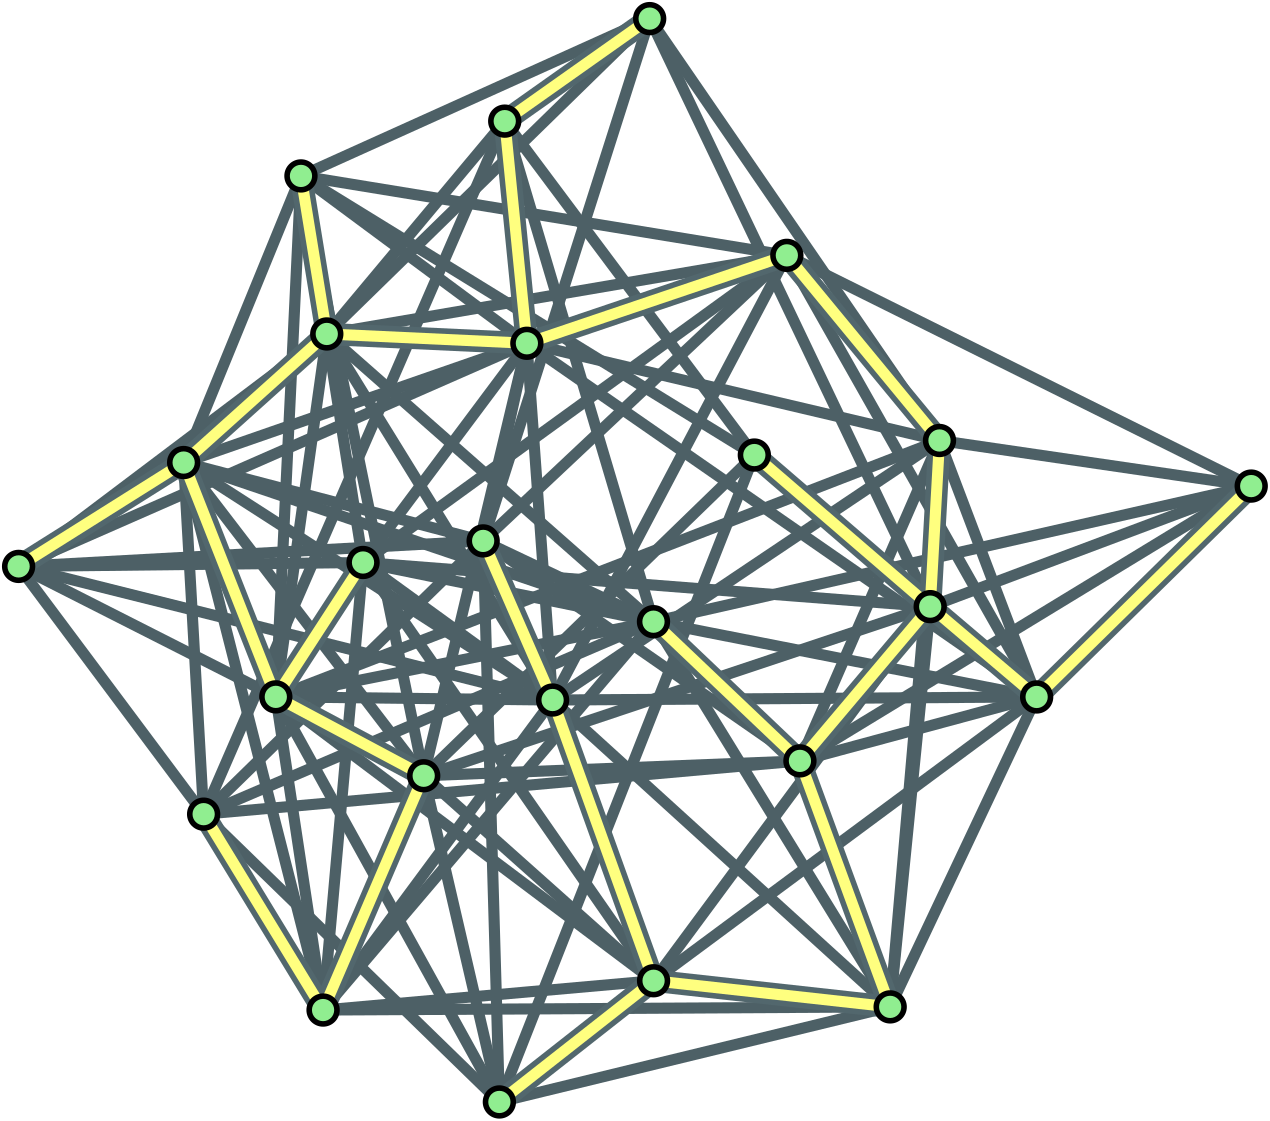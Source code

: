 <?xml version="1.0"?>
<!DOCTYPE ipe SYSTEM "ipe.dtd">
<ipe version="70206" creator="Ipe 7.2.7">
<info created="D:20130627164920" modified="D:20170222163728"/>
<preamble>\usepackage[spanish]{babel}
\usepackage[latin1]{inputenc}
\usepackage{soul}
\setul{1.7pt}{1.5pt} </preamble>
<ipestyle name="basic">
<symbol name="arrow/arc(spx)">
<path stroke="sym-stroke" fill="sym-stroke" pen="sym-pen">
0 0 m
-1 0.333 l
-1 -0.333 l
h
</path>
</symbol>
<symbol name="arrow/farc(spx)">
<path stroke="sym-stroke" fill="white" pen="sym-pen">
0 0 m
-1 0.333 l
-1 -0.333 l
h
</path>
</symbol>
<symbol name="mark/circle(sx)" transformations="translations">
<path fill="sym-stroke">
0.6 0 0 0.6 0 0 e
0.4 0 0 0.4 0 0 e
</path>
</symbol>
<symbol name="mark/disk(sx)" transformations="translations">
<path fill="sym-stroke">
0.6 0 0 0.6 0 0 e
</path>
</symbol>
<symbol name="mark/fdisk(sfx)" transformations="translations">
<group>
<path fill="sym-fill">
0.5 0 0 0.5 0 0 e
</path>
<path fill="sym-stroke" fillrule="eofill">
0.6 0 0 0.6 0 0 e
0.4 0 0 0.4 0 0 e
</path>
</group>
</symbol>
<symbol name="mark/box(sx)" transformations="translations">
<path fill="sym-stroke" fillrule="eofill">
-0.6 -0.6 m
0.6 -0.6 l
0.6 0.6 l
-0.6 0.6 l
h
-0.4 -0.4 m
0.4 -0.4 l
0.4 0.4 l
-0.4 0.4 l
h
</path>
</symbol>
<symbol name="mark/square(sx)" transformations="translations">
<path fill="sym-stroke">
-0.6 -0.6 m
0.6 -0.6 l
0.6 0.6 l
-0.6 0.6 l
h
</path>
</symbol>
<symbol name="mark/fsquare(sfx)" transformations="translations">
<group>
<path fill="sym-fill">
-0.5 -0.5 m
0.5 -0.5 l
0.5 0.5 l
-0.5 0.5 l
h
</path>
<path fill="sym-stroke" fillrule="eofill">
-0.6 -0.6 m
0.6 -0.6 l
0.6 0.6 l
-0.6 0.6 l
h
-0.4 -0.4 m
0.4 -0.4 l
0.4 0.4 l
-0.4 0.4 l
h
</path>
</group>
</symbol>
<symbol name="mark/cross(sx)" transformations="translations">
<group>
<path fill="sym-stroke">
-0.43 -0.57 m
0.57 0.43 l
0.43 0.57 l
-0.57 -0.43 l
h
</path>
<path fill="sym-stroke">
-0.43 0.57 m
0.57 -0.43 l
0.43 -0.57 l
-0.57 0.43 l
h
</path>
</group>
</symbol>
<symbol name="arrow/fnormal(spx)">
<path stroke="sym-stroke" fill="white" pen="sym-pen">
0 0 m
-1 0.333 l
-1 -0.333 l
h
</path>
</symbol>
<symbol name="arrow/pointed(spx)">
<path stroke="sym-stroke" fill="sym-stroke" pen="sym-pen">
0 0 m
-1 0.333 l
-0.8 0 l
-1 -0.333 l
h
</path>
</symbol>
<symbol name="arrow/fpointed(spx)">
<path stroke="sym-stroke" fill="white" pen="sym-pen">
0 0 m
-1 0.333 l
-0.8 0 l
-1 -0.333 l
h
</path>
</symbol>
<symbol name="arrow/linear(spx)">
<path stroke="sym-stroke" pen="sym-pen">
-1 0.333 m
0 0 l
-1 -0.333 l
</path>
</symbol>
<symbol name="arrow/fdouble(spx)">
<path stroke="sym-stroke" fill="white" pen="sym-pen">
0 0 m
-1 0.333 l
-1 -0.333 l
h
-1 0 m
-2 0.333 l
-2 -0.333 l
h
</path>
</symbol>
<symbol name="arrow/double(spx)">
<path stroke="sym-stroke" fill="sym-stroke" pen="sym-pen">
0 0 m
-1 0.333 l
-1 -0.333 l
h
-1 0 m
-2 0.333 l
-2 -0.333 l
h
</path>
</symbol>
<pen name="heavier" value="0.8"/>
<pen name="fat" value="1.2"/>
<pen name="ultrafat" value="2"/>
<symbolsize name="large" value="5"/>
<symbolsize name="small" value="2"/>
<symbolsize name="tiny" value="1.1"/>
<arrowsize name="large" value="10"/>
<arrowsize name="small" value="5"/>
<arrowsize name="tiny" value="3"/>
<color name="red" value="1 0 0"/>
<color name="green" value="0 1 0"/>
<color name="blue" value="0 0 1"/>
<color name="yellow" value="1 1 0"/>
<color name="orange" value="1 0.647 0"/>
<color name="gold" value="1 0.843 0"/>
<color name="purple" value="0.627 0.125 0.941"/>
<color name="gray" value="0.745"/>
<color name="brown" value="0.647 0.165 0.165"/>
<color name="navy" value="0 0 0.502"/>
<color name="pink" value="1 0.753 0.796"/>
<color name="seagreen" value="0.18 0.545 0.341"/>
<color name="turquoise" value="0.251 0.878 0.816"/>
<color name="violet" value="0.933 0.51 0.933"/>
<color name="darkblue" value="0 0 0.545"/>
<color name="darkcyan" value="0 0.545 0.545"/>
<color name="darkgray" value="0.663"/>
<color name="darkgreen" value="0 0.392 0"/>
<color name="darkmagenta" value="0.545 0 0.545"/>
<color name="darkorange" value="1 0.549 0"/>
<color name="darkred" value="0.545 0 0"/>
<color name="lightblue" value="0.678 0.847 0.902"/>
<color name="lightcyan" value="0.878 1 1"/>
<color name="lightgray" value="0.827"/>
<color name="lightgreen" value="0.565 0.933 0.565"/>
<color name="lightyellow" value="1 1 0.878"/>
<dashstyle name="dashed" value="[4] 0"/>
<dashstyle name="dotted" value="[1 3] 0"/>
<dashstyle name="dash dotted" value="[4 2 1 2] 0"/>
<dashstyle name="dash dot dotted" value="[4 2 1 2 1 2] 0"/>
<textsize name="large" value="\large"/>
<textsize name="Large" value="\Large"/>
<textsize name="LARGE" value="\LARGE"/>
<textsize name="huge" value="\huge"/>
<textsize name="Huge" value="\Huge"/>
<textsize name="small" value="\small"/>
<textsize name="footnote" value="\footnotesize"/>
<textsize name="tiny" value="\tiny"/>
<textstyle name="center" begin="\begin{center}" end="\end{center}"/>
<textstyle name="itemize" begin="\begin{itemize}" end="\end{itemize}"/>
<textstyle name="item" begin="\begin{itemize}\item{}" end="\end{itemize}"/>
<gridsize name="4 pts" value="4"/>
<gridsize name="8 pts (~3 mm)" value="8"/>
<gridsize name="16 pts (~6 mm)" value="16"/>
<gridsize name="32 pts (~12 mm)" value="32"/>
<gridsize name="10 pts (~3.5 mm)" value="10"/>
<gridsize name="20 pts (~7 mm)" value="20"/>
<gridsize name="14 pts (~5 mm)" value="14"/>
<gridsize name="28 pts (~10 mm)" value="28"/>
<gridsize name="56 pts (~20 mm)" value="56"/>
<anglesize name="90 deg" value="90"/>
<anglesize name="60 deg" value="60"/>
<anglesize name="45 deg" value="45"/>
<anglesize name="30 deg" value="30"/>
<anglesize name="22.5 deg" value="22.5"/>
<tiling name="falling" angle="-60" step="4" width="1"/>
<tiling name="rising" angle="30" step="4" width="1"/>
</ipestyle>
<ipestyle name="prueba">
<symbol name="arrow/arc(spx)">
<path stroke="sym-stroke" fill="sym-stroke" pen="sym-pen">
0 0 m
-1 0.333 l
-1 -0.333 l
h
</path>
</symbol>
<symbol name="arrow/farc(spx)">
<path stroke="sym-stroke" fill="white" pen="sym-pen">
0 0 m
-1 0.333 l
-1 -0.333 l
h
</path>
</symbol>
<symbol name="mark/circle(sx)" transformations="translations">
<path fill="sym-stroke">
0.6 0 0 0.6 0 0 e
0.4 0 0 0.4 0 0 e
</path>
</symbol>
<symbol name="mark/disk(sx)" transformations="translations">
<path fill="sym-stroke">
0.6 0 0 0.6 0 0 e
</path>
</symbol>
<symbol name="mark/fdisk(sfx)" transformations="translations">
<group>
<path fill="sym-fill">
0.5 0 0 0.5 0 0 e
</path>
<path fill="sym-stroke" fillrule="eofill">
0.6 0 0 0.6 0 0 e
0.4 0 0 0.4 0 0 e
</path>
</group>
</symbol>
<symbol name="mark/box(sx)" transformations="translations">
<path fill="sym-stroke" fillrule="eofill">
-0.6 -0.6 m
0.6 -0.6 l
0.6 0.6 l
-0.6 0.6 l
h
-0.4 -0.4 m
0.4 -0.4 l
0.4 0.4 l
-0.4 0.4 l
h
</path>
</symbol>
<symbol name="mark/square(sx)" transformations="translations">
<path fill="sym-stroke">
-0.6 -0.6 m
0.6 -0.6 l
0.6 0.6 l
-0.6 0.6 l
h
</path>
</symbol>
<symbol name="mark/fsquare(sfx)" transformations="translations">
<group>
<path fill="sym-fill">
-0.5 -0.5 m
0.5 -0.5 l
0.5 0.5 l
-0.5 0.5 l
h
</path>
<path fill="sym-stroke" fillrule="eofill">
-0.6 -0.6 m
0.6 -0.6 l
0.6 0.6 l
-0.6 0.6 l
h
-0.4 -0.4 m
0.4 -0.4 l
0.4 0.4 l
-0.4 0.4 l
h
</path>
</group>
</symbol>
<symbol name="mark/cross(sx)" transformations="translations">
<group>
<path fill="sym-stroke">
-0.43 -0.57 m
0.57 0.43 l
0.43 0.57 l
-0.57 -0.43 l
h
</path>
<path fill="sym-stroke">
-0.43 0.57 m
0.57 -0.43 l
0.43 -0.57 l
-0.57 0.43 l
h
</path>
</group>
</symbol>
<symbol name="arrow/fnormal(spx)">
<path stroke="sym-stroke" fill="white" pen="sym-pen">
0 0 m
-1 0.333 l
-1 -0.333 l
h
</path>
</symbol>
<symbol name="arrow/pointed(spx)">
<path stroke="sym-stroke" fill="sym-stroke" pen="sym-pen">
0 0 m
-1 0.333 l
-0.8 0 l
-1 -0.333 l
h
</path>
</symbol>
<symbol name="arrow/fpointed(spx)">
<path stroke="sym-stroke" fill="white" pen="sym-pen">
0 0 m
-1 0.333 l
-0.8 0 l
-1 -0.333 l
h
</path>
</symbol>
<symbol name="arrow/linear(spx)">
<path stroke="sym-stroke" pen="sym-pen">
-1 0.333 m
0 0 l
-1 -0.333 l
</path>
</symbol>
<symbol name="arrow/fdouble(spx)">
<path stroke="sym-stroke" fill="white" pen="sym-pen">
0 0 m
-1 0.333 l
-1 -0.333 l
h
-1 0 m
-2 0.333 l
-2 -0.333 l
h
</path>
</symbol>
<symbol name="arrow/double(spx)">
<path stroke="sym-stroke" fill="sym-stroke" pen="sym-pen">
0 0 m
-1 0.333 l
-1 -0.333 l
h
-1 0 m
-2 0.333 l
-2 -0.333 l
h
</path>
</symbol>
<pen name="heavier" value="0.8"/>
<pen name="fat" value="1.2"/>
<pen name="ultrafat" value="2"/>
<symbolsize name="large" value="5"/>
<symbolsize name="small" value="2"/>
<symbolsize name="tiny" value="1.1"/>
<arrowsize name="large" value="10"/>
<arrowsize name="small" value="5"/>
<arrowsize name="tiny" value="3"/>
<color name="red" value="1 0 0"/>
<color name="green" value="0 1 0"/>
<color name="blue" value="0 0 1"/>
<color name="yellow" value="1 1 0"/>
<color name="orange" value="1 0.647 0"/>
<color name="gold" value="1 0.843 0"/>
<color name="purple" value="0.627 0.125 0.941"/>
<color name="gray" value="0.745"/>
<color name="brown" value="0.647 0.165 0.165"/>
<color name="navy" value="0 0 0.502"/>
<color name="pink" value="1 0.753 0.796"/>
<color name="seagreen" value="0.18 0.545 0.341"/>
<color name="turquoise" value="0.251 0.878 0.816"/>
<color name="violet" value="0.933 0.51 0.933"/>
<color name="darkblue" value="0 0 0.545"/>
<color name="darkcyan" value="0 0.545 0.545"/>
<color name="darkgray" value="0.663"/>
<color name="darkgreen" value="0 0.392 0"/>
<color name="darkmagenta" value="0.545 0 0.545"/>
<color name="darkorange" value="1 0.549 0"/>
<color name="darkred" value="0.545 0 0"/>
<color name="lightblue" value="0.678 0.847 0.902"/>
<color name="lightcyan" value="0.878 1 1"/>
<color name="lightgray" value="0.827"/>
<color name="lightgreen" value="0.565 0.933 0.565"/>
<color name="lightyellow" value="1 1 0.878"/>
<color name="gray7" value="0.87"/>
<color name="azul" value="0.237 0.659 0.659"/>
<color name="amarillo" value="0.957 0.969 0.714"/>
<dashstyle name="dashed" value="[4] 0"/>
<dashstyle name="dotted" value="[1 3] 0"/>
<dashstyle name="dash dotted" value="[4 2 1 2] 0"/>
<dashstyle name="dash dot dotted" value="[4 2 1 2 1 2] 0"/>
<dashstyle name="medium dashed" value="[8] 0"/>
<dashstyle name="large dashed" value="[12] 0"/>
<dashstyle name="Large dashed" value="[16] 0"/>
<dashstyle name="large dotted" value="[2 4] 0"/>
<textsize name="large" value="\large"/>
<textsize name="Large" value="\Large"/>
<textsize name="LARGE" value="\LARGE"/>
<textsize name="huge" value="\huge"/>
<textsize name="Huge" value="\Huge"/>
<textsize name="small" value="\small"/>
<textsize name="footnote" value="\footnotesize"/>
<textsize name="tiny" value="\tiny"/>
<textstyle name="center" begin="\begin{center}" end="\end{center}"/>
<textstyle name="itemize" begin="\begin{itemize}" end="\end{itemize}"/>
<textstyle name="item" begin="\begin{itemize}\item{}" end="\end{itemize}"/>
<gridsize name="4 pts" value="4"/>
<gridsize name="8 pts (~3 mm)" value="8"/>
<gridsize name="16 pts (~6 mm)" value="16"/>
<gridsize name="32 pts (~12 mm)" value="32"/>
<gridsize name="10 pts (~3.5 mm)" value="10"/>
<gridsize name="20 pts (~7 mm)" value="20"/>
<gridsize name="14 pts (~5 mm)" value="14"/>
<gridsize name="28 pts (~10 mm)" value="28"/>
<gridsize name="56 pts (~20 mm)" value="56"/>
<anglesize name="90 deg" value="90"/>
<anglesize name="60 deg" value="60"/>
<anglesize name="45 deg" value="45"/>
<anglesize name="30 deg" value="30"/>
<anglesize name="22.5 deg" value="22.5"/>
<opacity name="10%" value="0.1"/>
<opacity name="30%" value="0.3"/>
<opacity name="50%" value="0.5"/>
<opacity name="20%" value="0.2"/>
<opacity name="40%" value="0.4"/>
<opacity name="60%" value="0.6"/>
<opacity name="70%" value="0.7"/>
<opacity name="80%" value="0.8"/>
<opacity name="90%" value="0.9"/>
<tiling name="falling" angle="-60" step="4" width="1"/>
<tiling name="rising" angle="30" step="4" width="1"/>
</ipestyle>
<page>
<layer name="alpha"/>
<view layers="alpha" active="alpha"/>
<path layer="alpha" stroke="0.302 0.376 0.4" pen="4">
75.5797 326.031 m
186.52 409.713 l
</path>
<path stroke="0.302 0.376 0.4" pen="4">
75.5797 326.031 m
258.557 406.356 l
</path>
<path stroke="0.302 0.376 0.4" pen="4">
75.5797 326.031 m
242.814 335.21 l
</path>
<path stroke="0.302 0.376 0.4" pen="4">
75.5797 326.031 m
199.571 327.44 l
</path>
<path stroke="0.302 0.376 0.4" pen="4">
75.5797 326.031 m
267.813 277.931 l
</path>
<path stroke="0.302 0.376 0.4" pen="4">
75.5797 326.031 m
168.172 279.067 l
</path>
<path stroke="0.302 0.376 0.4" pen="4">
75.5797 326.031 m
142.191 236.839 l
</path>
<path stroke="0.302 0.376 0.4" pen="4">
134.993 363.421 m
177.227 466.605 l
</path>
<path stroke="0.302 0.376 0.4" pen="4">
134.993 363.421 m
258.557 406.356 l
</path>
<path stroke="0.302 0.376 0.4" pen="4">
134.993 363.421 m
242.814 335.21 l
</path>
<path stroke="0.302 0.376 0.4" pen="4">
134.993 363.421 m
304.132 306.128 l
</path>
<path stroke="0.302 0.376 0.4" pen="4">
134.993 363.421 m
267.813 277.931 l
</path>
<path stroke="0.302 0.376 0.4" pen="4">
134.993 363.421 m
221.411 250.666 l
</path>
<path stroke="0.302 0.376 0.4" pen="4">
134.993 363.421 m
185.186 166.324 l
</path>
<path stroke="0.302 0.376 0.4" pen="4">
134.993 363.421 m
142.191 236.839 l
</path>
<path stroke="0.302 0.376 0.4" pen="4">
177.227 466.605 m
302.761 523.239 l
</path>
<path stroke="0.302 0.376 0.4" pen="4">
177.227 466.605 m
352.143 438.008 l
</path>
<path stroke="0.302 0.376 0.4" pen="4">
177.227 466.605 m
340.443 366.122 l
</path>
<path stroke="0.302 0.376 0.4" pen="4">
177.227 466.605 m
258.557 406.356 l
</path>
<path stroke="0.302 0.376 0.4" pen="4">
177.227 466.605 m
221.411 250.666 l
</path>
<path stroke="0.302 0.376 0.4" pen="4">
177.227 466.605 m
168.172 279.067 l
</path>
<path stroke="0.302 0.376 0.4" pen="4">
250.585 486.332 m
340.443 366.122 l
</path>
<path stroke="0.302 0.376 0.4" pen="4">
250.585 486.332 m
304.132 306.128 l
</path>
<path stroke="0.302 0.376 0.4" pen="4">
186.52 409.713 m
302.761 523.239 l
</path>
<path stroke="0.302 0.376 0.4" pen="4">
250.585 486.332 m
142.191 236.839 l
</path>
<path stroke="0.302 0.376 0.4" pen="4">
186.52 409.713 m
352.143 438.008 l
</path>
<path stroke="0.302 0.376 0.4" pen="4">
186.52 409.713 m
267.813 277.931 l
</path>
<path stroke="0.302 0.376 0.4" pen="4">
186.52 409.713 m
199.571 327.44 l
</path>
<path stroke="0.302 0.376 0.4" pen="4">
186.52 409.713 m
168.172 279.067 l
</path>
<path stroke="0.302 0.376 0.4" pen="4">
185.186 166.324 m
168.172 279.067 l
</path>
<path stroke="0.302 0.376 0.4" pen="4">
185.186 166.324 m
199.571 327.44 l
</path>
<path stroke="0.302 0.376 0.4" pen="4">
302.761 523.239 m
407.095 371.363 l
</path>
<path stroke="0.302 0.376 0.4" pen="4">
302.761 523.239 m
403.751 311.552 l
</path>
<path stroke="0.302 0.376 0.4" pen="4">
302.761 523.239 m
242.814 335.21 l
</path>
<path stroke="0.302 0.376 0.4" pen="4">
258.557 406.356 m
242.814 335.21 l
242.814 335.21 l
</path>
<path stroke="0.302 0.376 0.4" pen="4">
258.557 406.356 m
221.411 250.666 l
</path>
<path stroke="0.302 0.376 0.4" pen="4">
242.814 335.21 m
304.132 306.128 l
</path>
<path stroke="0.302 0.376 0.4" pen="4">
242.814 335.21 m
356.854 256.02 l
</path>
<path stroke="0.302 0.376 0.4" pen="4">
221.411 250.666 m
403.751 311.552 l
</path>
<path stroke="0.302 0.376 0.4" pen="4">
168.172 279.067 m
248.658 133.235 l
</path>
<path stroke="0.302 0.376 0.4" pen="4">
185.186 166.324 m
304.165 176.868 l
</path>
<path stroke="0.302 0.376 0.4" pen="4">
185.186 166.324 m
389.339 167.46 l
</path>
<path stroke="0.302 0.376 0.4" pen="4">
248.658 133.235 m
142.191 236.839 l
</path>
<path stroke="0.302 0.376 0.4" pen="4">
248.658 133.235 m
389.339 167.46 l
</path>
<path stroke="0.302 0.376 0.4" pen="4">
248.658 133.235 m
221.411 250.666 l
</path>
<path stroke="0.302 0.376 0.4" pen="4">
248.658 133.235 m
340.443 366.122 l
</path>
<path stroke="0.302 0.376 0.4" pen="4">
304.165 176.868 m
403.751 311.552 l
</path>
<path stroke="0.302 0.376 0.4" pen="4">
407.095 371.363 m
389.339 167.46 l
</path>
<path stroke="0.302 0.376 0.4" pen="4">
389.339 167.46 m
403.751 311.552 l
</path>
<path stroke="0.302 0.376 0.4" pen="4">
442.071 279.036 m
389.339 167.46 l
</path>
<path stroke="0.302 0.376 0.4" pen="4">
389.339 167.46 m
304.132 306.128 l
</path>
<path stroke="0.302 0.376 0.4" pen="4">
389.339 167.46 m
267.813 277.931 l
</path>
<path stroke="0.302 0.376 0.4" pen="4">
304.165 176.868 m
442.071 279.036 l
</path>
<path stroke="0.302 0.376 0.4" pen="4">
304.165 176.868 m
199.571 327.44 l
</path>
<path stroke="0.302 0.376 0.4" pen="4">
304.165 176.868 m
221.411 250.666 l
</path>
<path stroke="0.302 0.376 0.4" pen="4">
304.165 176.868 m
168.172 279.067 l
</path>
<path stroke="0.302 0.376 0.4" pen="4">
142.191 236.839 m
242.814 335.21 l
</path>
<path stroke="0.302 0.376 0.4" pen="4">
142.191 236.839 m
304.132 306.128 l
</path>
<path stroke="0.302 0.376 0.4" pen="4">
142.191 236.839 m
356.854 256.02 l
</path>
<path stroke="0.302 0.376 0.4" pen="4">
185.186 166.324 m
267.813 277.931 l
</path>
<path stroke="0.302 0.376 0.4" pen="4">
185.186 166.324 m
304.132 306.128 l
</path>
<path stroke="0.302 0.376 0.4" pen="4">
168.172 279.067 m
407.095 371.363 l
</path>
<path stroke="0.302 0.376 0.4" pen="4">
168.172 279.067 m
304.132 306.128 l
</path>
<path stroke="0.302 0.376 0.4" pen="4">
168.172 279.067 m
267.813 277.931 l
</path>
<path stroke="0.302 0.376 0.4" pen="4">
267.813 277.931 m
442.071 279.036 l
</path>
<path stroke="0.302 0.376 0.4" pen="4">
356.854 256.02 m
442.071 279.036 l
</path>
<path stroke="0.302 0.376 0.4" pen="4">
221.411 250.666 m
356.854 256.02 l
</path>
<path stroke="0.302 0.376 0.4" pen="4">
221.411 250.666 m
340.443 366.122 l
</path>
<path stroke="0.302 0.376 0.4" pen="4">
267.813 277.931 m
199.571 327.44 l
</path>
<path stroke="0.302 0.376 0.4" pen="4">
199.571 327.44 m
304.132 306.128 l
</path>
<path stroke="0.302 0.376 0.4" pen="4">
199.571 327.44 m
403.751 311.552 l
</path>
<path stroke="0.302 0.376 0.4" pen="4">
304.132 306.128 m
442.071 279.036 l
</path>
<path stroke="0.302 0.376 0.4" pen="4">
267.813 277.931 m
258.557 406.356 l
</path>
<path stroke="0.302 0.376 0.4" pen="4">
258.557 406.356 m
199.571 327.44 l
</path>
<path stroke="0.302 0.376 0.4" pen="4">
199.571 327.44 m
352.143 438.008 l
</path>
<path stroke="0.302 0.376 0.4" pen="4">
352.143 438.008 m
242.814 335.21 l
</path>
<path stroke="0.302 0.376 0.4" pen="4">
242.814 335.21 m
248.658 133.235 l
</path>
<path stroke="0.302 0.376 0.4" pen="4">
258.557 406.356 m
442.071 279.036 l
</path>
<path stroke="0.302 0.376 0.4" pen="4">
267.813 277.931 m
352.143 438.008 l
</path>
<path stroke="0.302 0.376 0.4" pen="4">
258.557 406.356 m
407.095 371.363 l
</path>
<path stroke="0.302 0.376 0.4" pen="4">
407.095 371.363 m
519.315 354.952 l
</path>
<path stroke="0.302 0.376 0.4" pen="4">
519.315 354.952 m
352.143 438.008 l
</path>
<path stroke="0.302 0.376 0.4" pen="4">
352.143 438.008 m
442.071 279.036 l
</path>
<path stroke="0.302 0.376 0.4" pen="4">
267.813 277.931 m
407.095 371.363 l
</path>
<path stroke="0.302 0.376 0.4" pen="4">
304.132 306.128 m
519.315 354.952 l
</path>
<path stroke="0.302 0.376 0.4" pen="4">
356.854 256.02 m
407.095 371.363 l
</path>
<path stroke="0.302 0.376 0.4" pen="4">
407.095 371.363 m
442.071 279.036 l
</path>
<path stroke="0.302 0.376 0.4" pen="4">
356.854 256.02 m
519.315 354.952 l
</path>
<path stroke="0.302 0.376 0.4" pen="4">
403.751 311.552 m
519.315 354.952 l
</path>
<path stroke="0.302 0.376 0.4" pen="4">
304.132 306.128 m
186.52 409.713 l
</path>
<path stroke="0.302 0.376 0.4" pen="4">
186.52 409.713 m
250.585 486.332 l
</path>
<group>
<path stroke="0.322 0.404 0.427" pen="8">
403.751 311.552 m
407.095 371.363 l
</path>
<path stroke="0.322 0.404 0.427" pen="8">
177.227 466.605 m
186.52 409.713 l
</path>
<path stroke="0.322 0.404 0.427" pen="8">
134.993 363.421 m
186.52 409.713 l
</path>
<path stroke="0.322 0.404 0.427" pen="8">
134.993 363.421 m
168.172 279.067 l
</path>
<path stroke="0.322 0.404 0.427" pen="8">
250.585 486.332 m
258.557 406.356 l
</path>
<path stroke="0.322 0.404 0.427" pen="8">
258.557 406.356 m
352.143 438.008 l
</path>
<path stroke="0.322 0.404 0.427" pen="8">
403.751 311.552 m
442.071 279.036 l
</path>
<path stroke="0.322 0.404 0.427" pen="8">
304.132 306.128 m
356.854 256.02 l
</path>
<path stroke="0.322 0.404 0.427" pen="8">
267.813 277.931 m
304.165 176.868 l
</path>
<path stroke="0.322 0.404 0.427" pen="8">
389.339 167.46 m
356.854 256.02 l
</path>
<path stroke="0.322 0.404 0.427" pen="8">
442.071 279.036 m
519.315 354.952 l
</path>
<path stroke="0.322 0.404 0.427" pen="8">
248.658 133.235 m
304.165 176.868 l
</path>
<path stroke="0.322 0.404 0.427" pen="8">
340.443 366.122 m
403.751 311.552 l
</path>
<path stroke="0.322 0.404 0.427" pen="8">
75.5797 326.031 m
134.993 363.421 l
</path>
<path stroke="0.322 0.404 0.427" pen="8">
250.585 486.332 m
302.761 523.239 l
</path>
<path stroke="0.322 0.404 0.427" pen="8">
185.186 166.324 m
142.191 236.839 l
</path>
<path stroke="0.322 0.404 0.427" pen="8">
242.814 335.21 m
267.813 277.931 l
</path>
<path stroke="0.322 0.404 0.427" pen="8">
168.172 279.067 m
221.411 250.666 l
</path>
<path stroke="0.322 0.404 0.427" pen="8">
403.751 311.552 m
356.854 256.02 l
</path>
<path stroke="0.322 0.404 0.427" pen="8">
185.186 166.324 m
221.411 250.666 l
</path>
<path stroke="0.322 0.404 0.427" pen="8">
168.172 279.067 m
199.571 327.44 l
</path>
<path stroke="0.322 0.404 0.427" pen="8">
407.095 371.363 m
352.143 438.008 l
</path>
<path stroke="0.322 0.404 0.427" pen="8">
186.52 409.713 m
258.557 406.356 l
</path>
<path stroke="0.322 0.404 0.427" pen="8">
304.165 176.868 m
389.339 167.46 l
</path>
</group>
<group>
<path stroke="1 1 0.498" pen="4">
403.751 311.552 m
407.095 371.363 l
</path>
<path stroke="1 1 0.498" pen="4">
177.227 466.605 m
186.52 409.713 l
</path>
<path stroke="1 1 0.498" pen="4">
134.993 363.421 m
186.52 409.713 l
</path>
<path stroke="1 1 0.498" pen="4">
134.993 363.421 m
168.172 279.067 l
</path>
<path stroke="1 1 0.498" pen="4">
250.585 486.332 m
258.557 406.356 l
</path>
<path stroke="1 1 0.498" pen="4">
258.557 406.356 m
352.143 438.008 l
</path>
<path stroke="1 1 0.498" pen="4">
403.751 311.552 m
442.071 279.036 l
</path>
<path stroke="1 1 0.498" pen="4">
304.132 306.128 m
356.854 256.02 l
</path>
<path stroke="1 1 0.498" pen="4">
267.813 277.931 m
304.165 176.868 l
</path>
<path stroke="1 1 0.498" pen="4">
389.339 167.46 m
356.854 256.02 l
</path>
<path stroke="1 1 0.498" pen="4">
442.071 279.036 m
519.315 354.952 l
</path>
<path stroke="1 1 0.498" pen="4">
248.658 133.235 m
304.165 176.868 l
</path>
<path stroke="1 1 0.498" pen="4">
340.443 366.122 m
403.751 311.552 l
</path>
<path stroke="1 1 0.498" pen="4">
75.5797 326.031 m
134.993 363.421 l
</path>
<path stroke="1 1 0.498" pen="4">
250.585 486.332 m
302.761 523.239 l
</path>
<path stroke="1 1 0.498" pen="4">
185.186 166.324 m
142.191 236.839 l
</path>
<path stroke="1 1 0.498" pen="4">
242.814 335.21 m
267.813 277.931 l
</path>
<path stroke="1 1 0.498" pen="4">
168.172 279.067 m
221.411 250.666 l
</path>
<path stroke="1 1 0.498" pen="4">
403.751 311.552 m
356.854 256.02 l
</path>
<path stroke="1 1 0.498" pen="4">
185.186 166.324 m
221.411 250.666 l
</path>
<path stroke="1 1 0.498" pen="4">
168.172 279.067 m
199.571 327.44 l
</path>
<path stroke="1 1 0.498" pen="4">
407.095 371.363 m
352.143 438.008 l
</path>
<path stroke="1 1 0.498" pen="4">
186.52 409.713 m
258.557 406.356 l
</path>
<path stroke="1 1 0.498" pen="4">
304.165 176.868 m
389.339 167.46 l
</path>
</group>
<group>
<use name="mark/fdisk(sfx)" pos="75.5797 326.031" size="10" stroke="black" fill="lightgreen"/>
<use name="mark/fdisk(sfx)" pos="134.993 363.421" size="10" stroke="black" fill="lightgreen"/>
<use name="mark/fdisk(sfx)" pos="177.227 466.605" size="10" stroke="black" fill="lightgreen"/>
<use name="mark/fdisk(sfx)" pos="186.52 409.713" size="10" stroke="black" fill="lightgreen"/>
<use name="mark/fdisk(sfx)" pos="199.571 327.44" size="10" stroke="black" fill="lightgreen"/>
<use name="mark/fdisk(sfx)" pos="168.172 279.067" size="10" stroke="black" fill="lightgreen"/>
<use name="mark/fdisk(sfx)" pos="142.191 236.839" size="10" stroke="black" fill="lightgreen"/>
<use name="mark/fdisk(sfx)" pos="185.186 166.324" size="10" stroke="black" fill="lightgreen"/>
<use name="mark/fdisk(sfx)" pos="221.411 250.666" size="10" stroke="black" fill="lightgreen"/>
<use name="mark/fdisk(sfx)" pos="242.814 335.21" size="10" stroke="black" fill="lightgreen"/>
<use name="mark/fdisk(sfx)" pos="258.557 406.356" size="10" stroke="black" fill="lightgreen"/>
<use name="mark/fdisk(sfx)" pos="250.585 486.332" size="10" stroke="black" fill="lightgreen"/>
<use name="mark/fdisk(sfx)" pos="302.761 523.239" size="10" stroke="black" fill="lightgreen"/>
<use name="mark/fdisk(sfx)" pos="352.143 438.008" size="10" stroke="black" fill="lightgreen"/>
<use name="mark/fdisk(sfx)" pos="340.443 366.122" size="10" stroke="black" fill="lightgreen"/>
<use name="mark/fdisk(sfx)" pos="304.132 306.128" size="10" stroke="black" fill="lightgreen"/>
<use name="mark/fdisk(sfx)" pos="267.813 277.931" size="10" stroke="black" fill="lightgreen"/>
<use name="mark/fdisk(sfx)" pos="248.658 133.235" size="10" stroke="black" fill="lightgreen"/>
<use name="mark/fdisk(sfx)" pos="304.165 176.868" size="10" stroke="black" fill="lightgreen"/>
<use name="mark/fdisk(sfx)" pos="356.854 256.02" size="10" stroke="black" fill="lightgreen"/>
<use name="mark/fdisk(sfx)" pos="403.751 311.552" size="10" stroke="black" fill="lightgreen"/>
<use name="mark/fdisk(sfx)" pos="407.095 371.363" size="10" stroke="black" fill="lightgreen"/>
<use name="mark/fdisk(sfx)" pos="519.315 354.952" size="10" stroke="black" fill="lightgreen"/>
<use name="mark/fdisk(sfx)" pos="442.071 279.036" size="10" stroke="black" fill="lightgreen"/>
<use name="mark/fdisk(sfx)" pos="389.339 167.46" size="10" stroke="black" fill="lightgreen"/>
</group>
</page>
</ipe>
